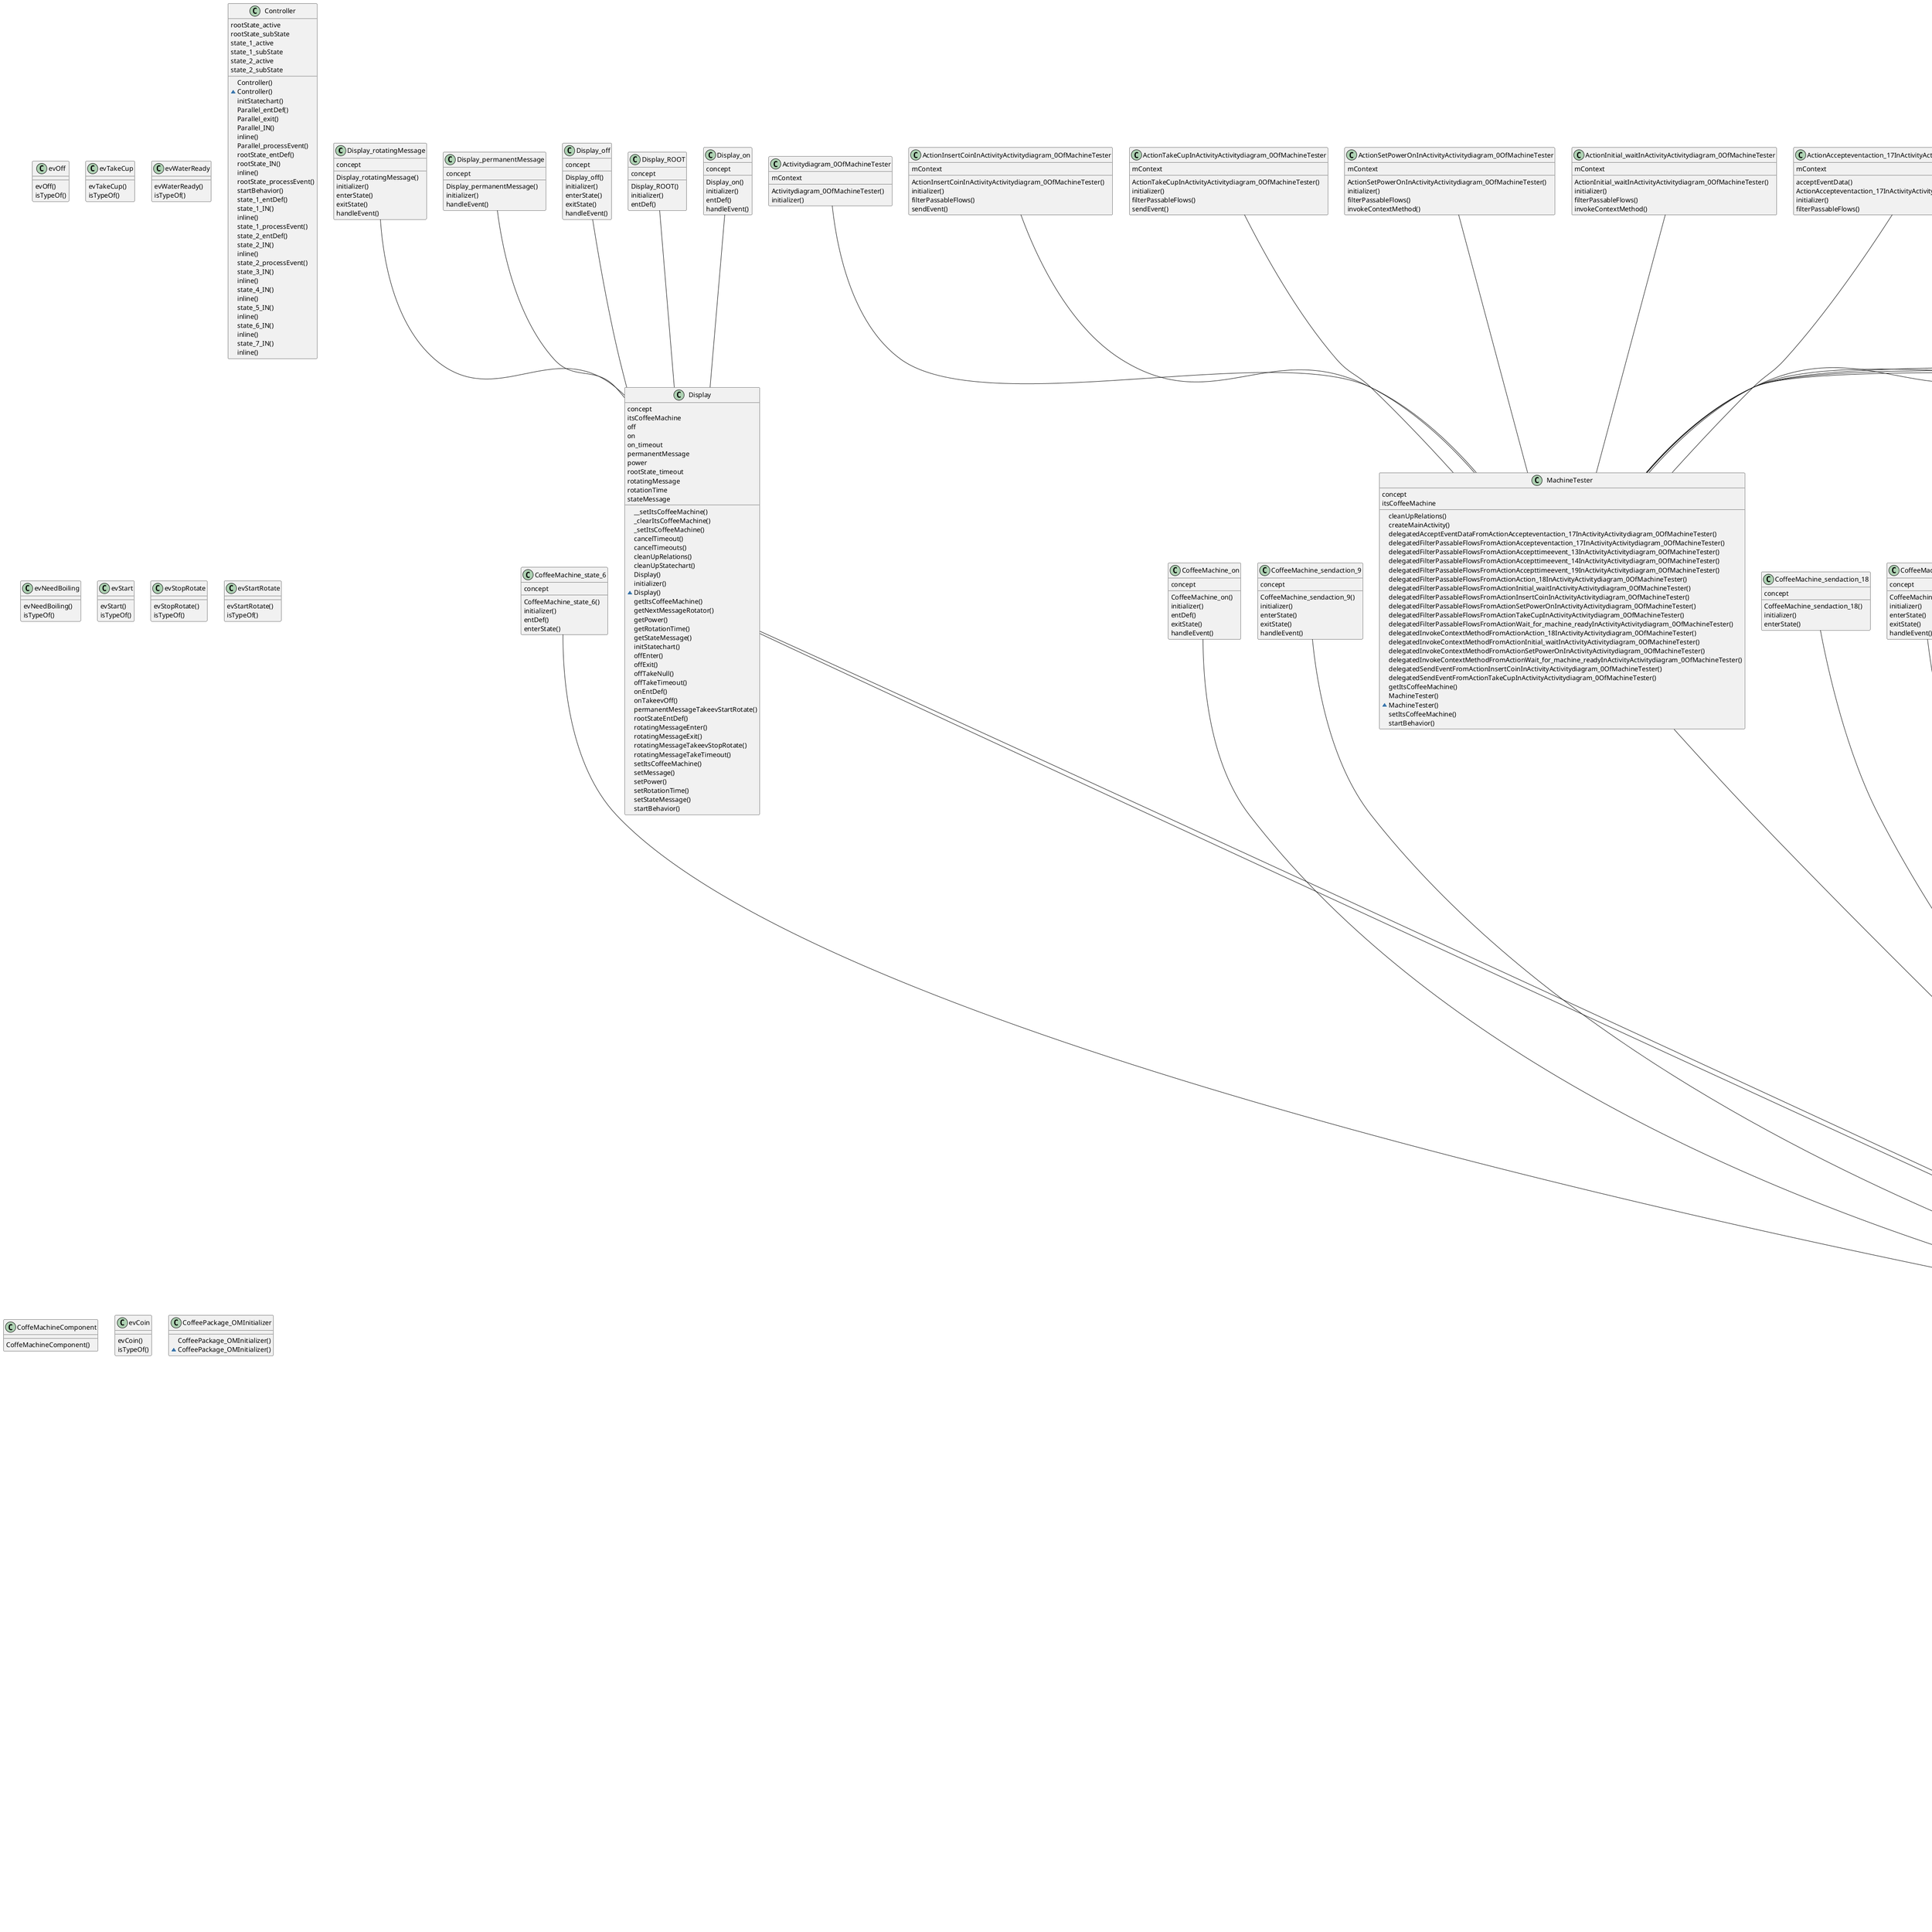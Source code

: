 @startuml

class Display_rotatingMessage {
concept
Display_rotatingMessage()
initializer()
enterState()
exitState()
handleEvent()
}
CoffeeMachine_state_6 -- CoffeeMachine
class Boiler {
boilWater
concept
itsCoffeeMachine
keepTemperature
MAX_TEMP
MIN_TEMP
off
on
on_timeout
power
rootState_timeout
sendaction_4
sendaction_5
waterTemp
__setItsCoffeeMachine()
_clearItsCoffeeMachine()
_setItsCoffeeMachine()
Boiler()
initializer()
~Boiler()
boilWaterEnter()
boilWaterExit()
boilWaterTakeNull()
boilWaterTakeTimeout()
cancelTimeout()
cancelTimeouts()
cleanUpRelations()
cleanUpStatechart()
getItsCoffeeMachine()
getMAX_TEMP()
getMIN_TEMP()
getPower()
getWaterTemp()
initStatechart()
keepTemperatureEnter()
keepTemperatureExit()
keepTemperatureTakeNull()
keepTemperatureTakeTimeout()
offEnter()
offExit()
offTakeNull()
offTakeTimeout()
onEntDef()
onTakeevOff()
rootStateEntDef()
sendaction_4Enter()
sendaction_4TakeNull()
sendaction_5Enter()
sendaction_5TakeNull()
setItsCoffeeMachine()
setPower()
setWaterTemp()
startBehavior()
}
class CoffeeMachine_on {
concept
CoffeeMachine_on()
initializer()
entDef()
exitState()
handleEvent()
}
class Activitydiagram_0OfMachineTester {
mContext
Activitydiagram_0OfMachineTester()
initializer()
}
Boiler_off -- Boiler
class CoffeeMachine_sendaction_9 {
concept
CoffeeMachine_sendaction_9()
initializer()
enterState()
exitState()
handleEvent()
}
class ActionInsertCoinInActivityActivitydiagram_0OfMachineTester {
mContext
ActionInsertCoinInActivityActivitydiagram_0OfMachineTester()
initializer()
filterPassableFlows()
sendEvent()
}
ActionTakeCupInActivityActivitydiagram_0OfMachineTester -- MachineTester
Display_rotatingMessage -- Display
ActionSetPowerOnInActivityActivitydiagram_0OfMachineTester -- MachineTester
CoffeeMachine_sendaction_18 -- CoffeeMachine
class CoffeeMachine_off {
concept
CoffeeMachine_off()
initializer()
enterState()
exitState()
handleEvent()
}
CoffeeMachine_idle -- CoffeeMachine
ActionInitial_waitInActivityActivitydiagram_0OfMachineTester -- MachineTester
class ActionAccepteventaction_17InActivityActivitydiagram_0OfMachineTester {
mContext
acceptEventData()
ActionAccepteventaction_17InActivityActivitydiagram_0OfMachineTester()
initializer()
filterPassableFlows()
}
class evOff {

evOff()
isTypeOf()
}
class ActionTakeCupInActivityActivitydiagram_0OfMachineTester {
mContext
ActionTakeCupInActivityActivitydiagram_0OfMachineTester()
initializer()
filterPassableFlows()
sendEvent()
}
class Boiler_keepTemperature {
concept
Boiler_keepTemperature()
initializer()
enterState()
exitState()
handleEvent()
}
ActionAccepteventaction_17InActivityActivitydiagram_0OfMachineTester -- MachineTester
ActionInsertCoinInActivityActivitydiagram_0OfMachineTester -- MachineTester
CoffeeMachine_on -- CoffeeMachine
CoffeeMachine_pressurize -- CoffeeMachine
class Display_permanentMessage {
concept
Display_permanentMessage()
initializer()
handleEvent()
}
CoffeeMachine -- Display
Boiler_ROOT -- Boiler
class CoffeeMachine_cupReady {
concept
CoffeeMachine_cupReady()
initializer()
enterState()
handleEvent()
}
class CoffeeMachine_fillWater {
concept
CoffeeMachine_fillWater()
initializer()
enterState()
exitState()
handleEvent()
}
class CoffeeMachine_idle {
concept
CoffeeMachine_idle()
initializer()
entDef()
enterState()
}
CoffeeMachine_fillCup -- CoffeeMachine
Display_off -- Display
class CoffeeMachine_pressurize {
concept
CoffeeMachine_pressurize()
initializer()
enterState()
exitState()
handleEvent()
}
class evTakeCup {

evTakeCup()
isTypeOf()
}
class CoffeeMachine_fillCup {
concept
CoffeeMachine_fillCup()
initializer()
enterState()
exitState()
handleEvent()
}
ActionAccepttimeevent_14InActivityActivitydiagram_0OfMachineTester -- MachineTester
class CoffeeMachine_working {
concept
CoffeeMachine_working()
initializer()
entDef()
}
class CoffeeMachine_sendaction_18 {
concept
CoffeeMachine_sendaction_18()
initializer()
enterState()
}
CoffeeMachine_fillMilk -- CoffeeMachine
MachineTester -- CoffeeMachine
class CoffeeMachine {
coffeeContainer
concept
cup
cupContainer
cupCounter
cupReady
fillCoffee
fillCup
fillMilk
fillWater
idle
itsBoiler
itsDisplay
milkContainer
off
on
power
powerControl
pressurize
readyForCoin
rootState_timeout
sendaction_17
sendaction_18
sendaction_9
state_6
state_7
state_7_timeout
waitMaintenance
waterPressure
working
working_timeout
cancelTimeout()
cancelTimeouts()
cleanUpStatechart()
CoffeeMachine()
initializer()
~CoffeeMachine()
cupReadyEnter()
cupReadyTakeevTakeCup()
destroy()
fillCoffeeEnter()
fillCoffeeExit()
fillCoffeeTakeNull()
fillCoffeeTakeTimeout()
fillCupEnter()
fillCupExit()
fillCupTakeNull()
fillCupTakeTimeout()
fillMilkEnter()
fillMilkExit()
fillMilkTakeNull()
fillMilkTakeTimeout()
fillWaterEnter()
fillWaterExit()
fillWaterTakeNull()
fillWaterTakeTimeout()
getCoffeeContainer()
getCup()
getCupContainer()
getCupCounter()
getItsBoiler()
getItsDisplay()
getMilkContainer()
getPower()
getWaterPressure()
idleEntDef()
idleEnter()
initRelations()
initStatechart()
offEnter()
offExit()
offTakeNull()
offTakeTimeout()
onTakeevOff()
powerControlEnter()
powerControlExit()
powerControlTakeNull()
powerControlTakeTimeout()
pressurizeEnter()
pressurizeExit()
pressurizeTakeNull()
pressurizeTakeTimeout()
readyForCoinEnter()
readyForCoinExit()
readyForCoinTakeevCoin()
readyForCoinTakeevNeedBoiling()
rootStateEntDef()
sendaction_17Enter()
sendaction_17TakeNull()
sendaction_18Enter()
sendaction_9Enter()
sendaction_9TakeNull()
setActiveContext()
setCoffeeContainer()
setCup()
setCupContainer()
setCupCounter()
setMilkContainer()
setPower()
setWaterPressure()
startBehavior()
state_6EntDef()
state_6Enter()
state_7EntDef()
waitMaintenanceEnter()
waitMaintenanceTakeevWaterReady()
workingEntDef()
}
class Display_off {
concept
Display_off()
initializer()
enterState()
exitState()
handleEvent()
}
class CoffeeMachine_waitMaintenance {
concept
CoffeeMachine_waitMaintenance()
initializer()
enterState()
handleEvent()
}
class Display_ROOT {
concept
Display_ROOT()
initializer()
entDef()
}
class evWaterReady {

evWaterReady()
isTypeOf()
}
Boiler_on -- Boiler
ActionWait_for_machine_readyInActivityActivitydiagram_0OfMachineTester -- MachineTester
ActionAccepttimeevent_19InActivityActivitydiagram_0OfMachineTester -- MachineTester
class Boiler_sendaction_4 {
concept
Boiler_sendaction_4()
initializer()
enterState()
exitState()
handleEvent()
}
class CoffeeMachine_readyForCoin {
concept
CoffeeMachine_readyForCoin()
initializer()
enterState()
exitState()
handleEvent()
}
class Controller {
rootState_active
rootState_subState
state_1_active
state_1_subState
state_2_active
state_2_subState
Controller()
~Controller()
initStatechart()
Parallel_entDef()
Parallel_exit()
Parallel_IN()
inline()
Parallel_processEvent()
rootState_entDef()
rootState_IN()
inline()
rootState_processEvent()
startBehavior()
state_1_entDef()
state_1_IN()
inline()
state_1_processEvent()
state_2_entDef()
state_2_IN()
inline()
state_2_processEvent()
state_3_IN()
inline()
state_4_IN()
inline()
state_5_IN()
inline()
state_6_IN()
inline()
state_7_IN()
inline()
}
Display_on -- Display
class Boiler_ROOT {
concept
Boiler_ROOT()
initializer()
entDef()
}
class Display_on {
concept
Display_on()
initializer()
entDef()
handleEvent()
}
CoffeeMachine -- Boiler
class CoffeeMachine_ROOT {
concept
CoffeeMachine_ROOT()
initializer()
entDef()
}
CoffeeMachine_waitMaintenance -- CoffeeMachine
class ActionAction_18InActivityActivitydiagram_0OfMachineTester {
mContext
ActionAction_18InActivityActivitydiagram_0OfMachineTester()
initializer()
filterPassableFlows()
invokeContextMethod()
}
ActionAction_18InActivityActivitydiagram_0OfMachineTester -- MachineTester
CoffeeMachine_cupReady -- CoffeeMachine
CoffeeMachine_working -- CoffeeMachine
Display_ROOT -- Display
Boiler_sendaction_5 -- Boiler
Boiler -- CoffeeMachine
class evNeedBoiling {

evNeedBoiling()
isTypeOf()
}
Boiler_keepTemperature -- Boiler
class ActionInitial_waitInActivityActivitydiagram_0OfMachineTester {
mContext
ActionInitial_waitInActivityActivitydiagram_0OfMachineTester()
initializer()
filterPassableFlows()
invokeContextMethod()
}
class CoffeeMachine_fillMilk {
concept
CoffeeMachine_fillMilk()
initializer()
enterState()
exitState()
handleEvent()
}
class CoffeeMachine_state_7 {
concept
CoffeeMachine_state_7()
initializer()
entDef()
}
class MachineTester {
concept
itsCoffeeMachine
cleanUpRelations()
createMainActivity()
delegatedAcceptEventDataFromActionAccepteventaction_17InActivityActivitydiagram_0OfMachineTester()
delegatedFilterPassableFlowsFromActionAccepteventaction_17InActivityActivitydiagram_0OfMachineTester()
delegatedFilterPassableFlowsFromActionAccepttimeevent_13InActivityActivitydiagram_0OfMachineTester()
delegatedFilterPassableFlowsFromActionAccepttimeevent_14InActivityActivitydiagram_0OfMachineTester()
delegatedFilterPassableFlowsFromActionAccepttimeevent_19InActivityActivitydiagram_0OfMachineTester()
delegatedFilterPassableFlowsFromActionAction_18InActivityActivitydiagram_0OfMachineTester()
delegatedFilterPassableFlowsFromActionInitial_waitInActivityActivitydiagram_0OfMachineTester()
delegatedFilterPassableFlowsFromActionInsertCoinInActivityActivitydiagram_0OfMachineTester()
delegatedFilterPassableFlowsFromActionSetPowerOnInActivityActivitydiagram_0OfMachineTester()
delegatedFilterPassableFlowsFromActionTakeCupInActivityActivitydiagram_0OfMachineTester()
delegatedFilterPassableFlowsFromActionWait_for_machine_readyInActivityActivitydiagram_0OfMachineTester()
delegatedInvokeContextMethodFromActionAction_18InActivityActivitydiagram_0OfMachineTester()
delegatedInvokeContextMethodFromActionInitial_waitInActivityActivitydiagram_0OfMachineTester()
delegatedInvokeContextMethodFromActionSetPowerOnInActivityActivitydiagram_0OfMachineTester()
delegatedInvokeContextMethodFromActionWait_for_machine_readyInActivityActivitydiagram_0OfMachineTester()
delegatedSendEventFromActionInsertCoinInActivityActivitydiagram_0OfMachineTester()
delegatedSendEventFromActionTakeCupInActivityActivitydiagram_0OfMachineTester()
getItsCoffeeMachine()
MachineTester()
~MachineTester()
setItsCoffeeMachine()
startBehavior()
}
class ActionAccepttimeevent_13InActivityActivitydiagram_0OfMachineTester {
mContext
ActionAccepttimeevent_13InActivityActivitydiagram_0OfMachineTester()
initializer()
filterPassableFlows()
}
CoffeeMachine_sendaction_9 -- CoffeeMachine
class Boiler_on {
concept
Boiler_on()
initializer()
entDef()
handleEvent()
}
CoffeeMachine_off -- CoffeeMachine
class Boiler_boilWater {
concept
Boiler_boilWater()
initializer()
enterState()
exitState()
handleEvent()
}
class Boiler_off {
concept
Boiler_off()
initializer()
enterState()
exitState()
handleEvent()
}
ActionAccepttimeevent_13InActivityActivitydiagram_0OfMachineTester -- MachineTester
class evStart {

evStart()
isTypeOf()
}
class evStopRotate {

evStopRotate()
isTypeOf()
}
class evStartRotate {

evStartRotate()
isTypeOf()
}
CoffeeMachine_powerControl -- CoffeeMachine
class Display {
concept
itsCoffeeMachine
off
on
on_timeout
permanentMessage
power
rootState_timeout
rotatingMessage
rotationTime
stateMessage
__setItsCoffeeMachine()
_clearItsCoffeeMachine()
_setItsCoffeeMachine()
cancelTimeout()
cancelTimeouts()
cleanUpRelations()
cleanUpStatechart()
Display()
initializer()
~Display()
getItsCoffeeMachine()
getNextMessageRotator()
getPower()
getRotationTime()
getStateMessage()
initStatechart()
offEnter()
offExit()
offTakeNull()
offTakeTimeout()
onEntDef()
onTakeevOff()
permanentMessageTakeevStartRotate()
rootStateEntDef()
rotatingMessageEnter()
rotatingMessageExit()
rotatingMessageTakeevStopRotate()
rotatingMessageTakeTimeout()
setItsCoffeeMachine()
setMessage()
setPower()
setRotationTime()
setStateMessage()
startBehavior()
}
CoffeeMachine_readyForCoin -- CoffeeMachine
class ActionSetPowerOnInActivityActivitydiagram_0OfMachineTester {
mContext
ActionSetPowerOnInActivityActivitydiagram_0OfMachineTester()
initializer()
filterPassableFlows()
invokeContextMethod()
}
Activitydiagram_0OfMachineTester -- MachineTester
Boiler_sendaction_4 -- Boiler
CoffeeMachine_ROOT -- CoffeeMachine
CoffeeMachine_fillWater -- CoffeeMachine
class CoffeMachineComponent {

CoffeMachineComponent()
}
class evCoin {

evCoin()
isTypeOf()
}
class CoffeeMachine_powerControl {
concept
CoffeeMachine_powerControl()
initializer()
enterState()
exitState()
handleEvent()
}
Display -- CoffeeMachine
class ActionAccepttimeevent_19InActivityActivitydiagram_0OfMachineTester {
mContext
ActionAccepttimeevent_19InActivityActivitydiagram_0OfMachineTester()
initializer()
filterPassableFlows()
}
class CoffeeMachine_state_6 {
concept
CoffeeMachine_state_6()
initializer()
entDef()
enterState()
}
Display_permanentMessage -- Display
Boiler_boilWater -- Boiler
class CoffeePackage_OMInitializer {

CoffeePackage_OMInitializer()
~CoffeePackage_OMInitializer()
}
CoffeeMachine_state_7 -- CoffeeMachine
CoffeeMachine_sendaction_17 -- CoffeeMachine
class CoffeeMachine_fillCoffee {
concept
CoffeeMachine_fillCoffee()
initializer()
enterState()
exitState()
handleEvent()
}
class CoffeeMachine_sendaction_17 {
concept
CoffeeMachine_sendaction_17()
initializer()
enterState()
exitState()
handleEvent()
}
class ActionAccepttimeevent_14InActivityActivitydiagram_0OfMachineTester {
mContext
ActionAccepttimeevent_14InActivityActivitydiagram_0OfMachineTester()
initializer()
filterPassableFlows()
}
class ActionWait_for_machine_readyInActivityActivitydiagram_0OfMachineTester {
mContext
ActionWait_for_machine_readyInActivityActivitydiagram_0OfMachineTester()
initializer()
filterPassableFlows()
invokeContextMethod()
}
CoffeeMachine_fillCoffee -- CoffeeMachine
class Boiler_sendaction_5 {
concept
Boiler_sendaction_5()
initializer()
enterState()
exitState()
handleEvent()
}

@enduml
